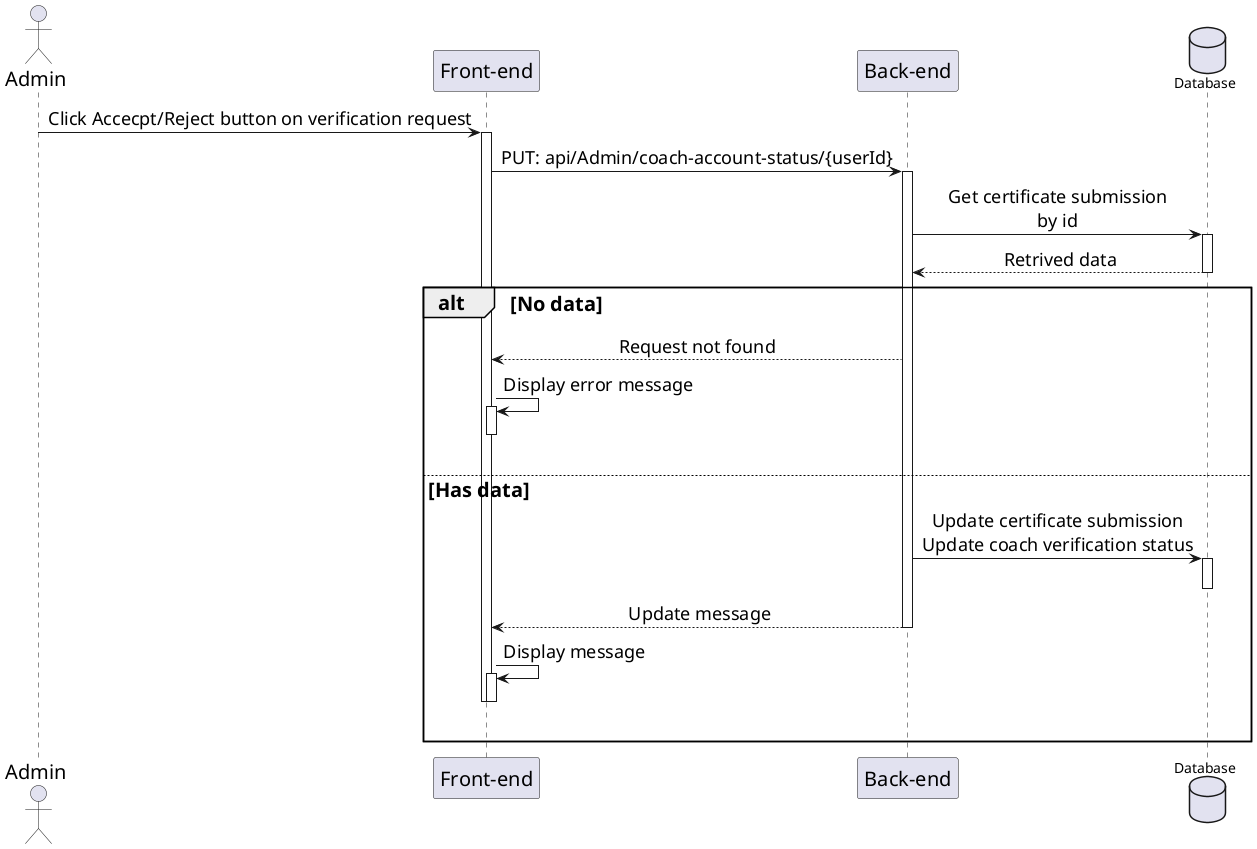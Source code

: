 @startuml AcceptRejectCoachVerifyRequest
skinparam sequenceMessageAlign center
skinparam sequenceGroupFontSize 20
skinparam sequenceGroupHeaderFontSize 20
skinparam sequence {
    ParticipantFontSize 20
    ActorFontSize 20
    DatabaseFontSize 20
    ArrowFontSize 18
} 
actor Admin as user
participant "Front-end" as client
participant "Back-end" as server 
database "Database" as db

user -> client++ : Click Accecpt/Reject button on verification request
client -> server++ : PUT: api/Admin/coach-account-status/{userId}
server -> db++ : Get certificate submission\nby id
db --> server : Retrived data
deactivate db

alt No data
    server --> client : Request not found
    client -> client++ : Display error message
    deactivate client
    |||
else Has data
    server -> db++: Update certificate submission\nUpdate coach verification status
    deactivate db
    server --> client : Update message
    deactivate
    client -> client++ : Display message
    deactivate
    deactivate
    |||
end 
@enduml